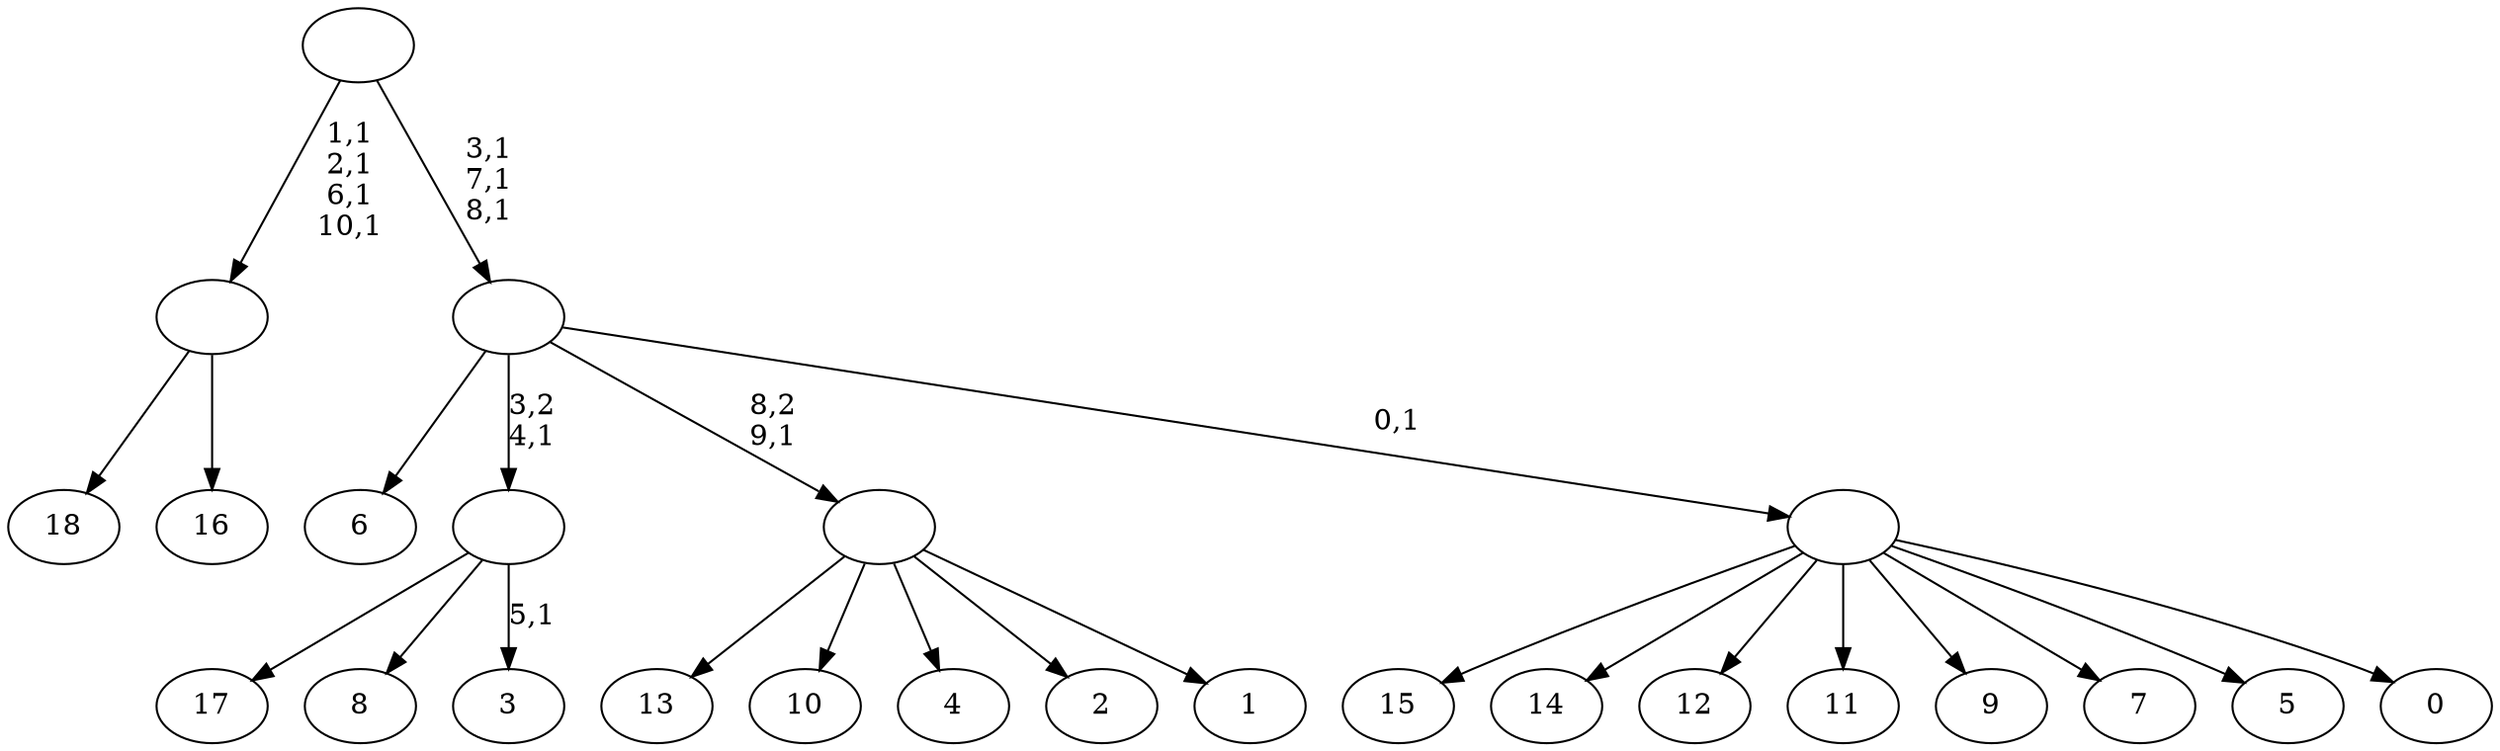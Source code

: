 digraph T {
	30 [label="18"]
	29 [label="17"]
	28 [label="16"]
	27 [label=""]
	23 [label="15"]
	22 [label="14"]
	21 [label="13"]
	20 [label="12"]
	19 [label="11"]
	18 [label="10"]
	17 [label="9"]
	16 [label="8"]
	15 [label="7"]
	14 [label="6"]
	13 [label="5"]
	12 [label="4"]
	11 [label="3"]
	9 [label=""]
	8 [label="2"]
	7 [label="1"]
	6 [label=""]
	5 [label="0"]
	4 [label=""]
	3 [label=""]
	0 [label=""]
	27 -> 30 [label=""]
	27 -> 28 [label=""]
	9 -> 11 [label="5,1"]
	9 -> 29 [label=""]
	9 -> 16 [label=""]
	6 -> 21 [label=""]
	6 -> 18 [label=""]
	6 -> 12 [label=""]
	6 -> 8 [label=""]
	6 -> 7 [label=""]
	4 -> 23 [label=""]
	4 -> 22 [label=""]
	4 -> 20 [label=""]
	4 -> 19 [label=""]
	4 -> 17 [label=""]
	4 -> 15 [label=""]
	4 -> 13 [label=""]
	4 -> 5 [label=""]
	3 -> 14 [label=""]
	3 -> 9 [label="3,2\n4,1"]
	3 -> 6 [label="8,2\n9,1"]
	3 -> 4 [label="0,1"]
	0 -> 3 [label="3,1\n7,1\n8,1"]
	0 -> 27 [label="1,1\n2,1\n6,1\n10,1"]
}
